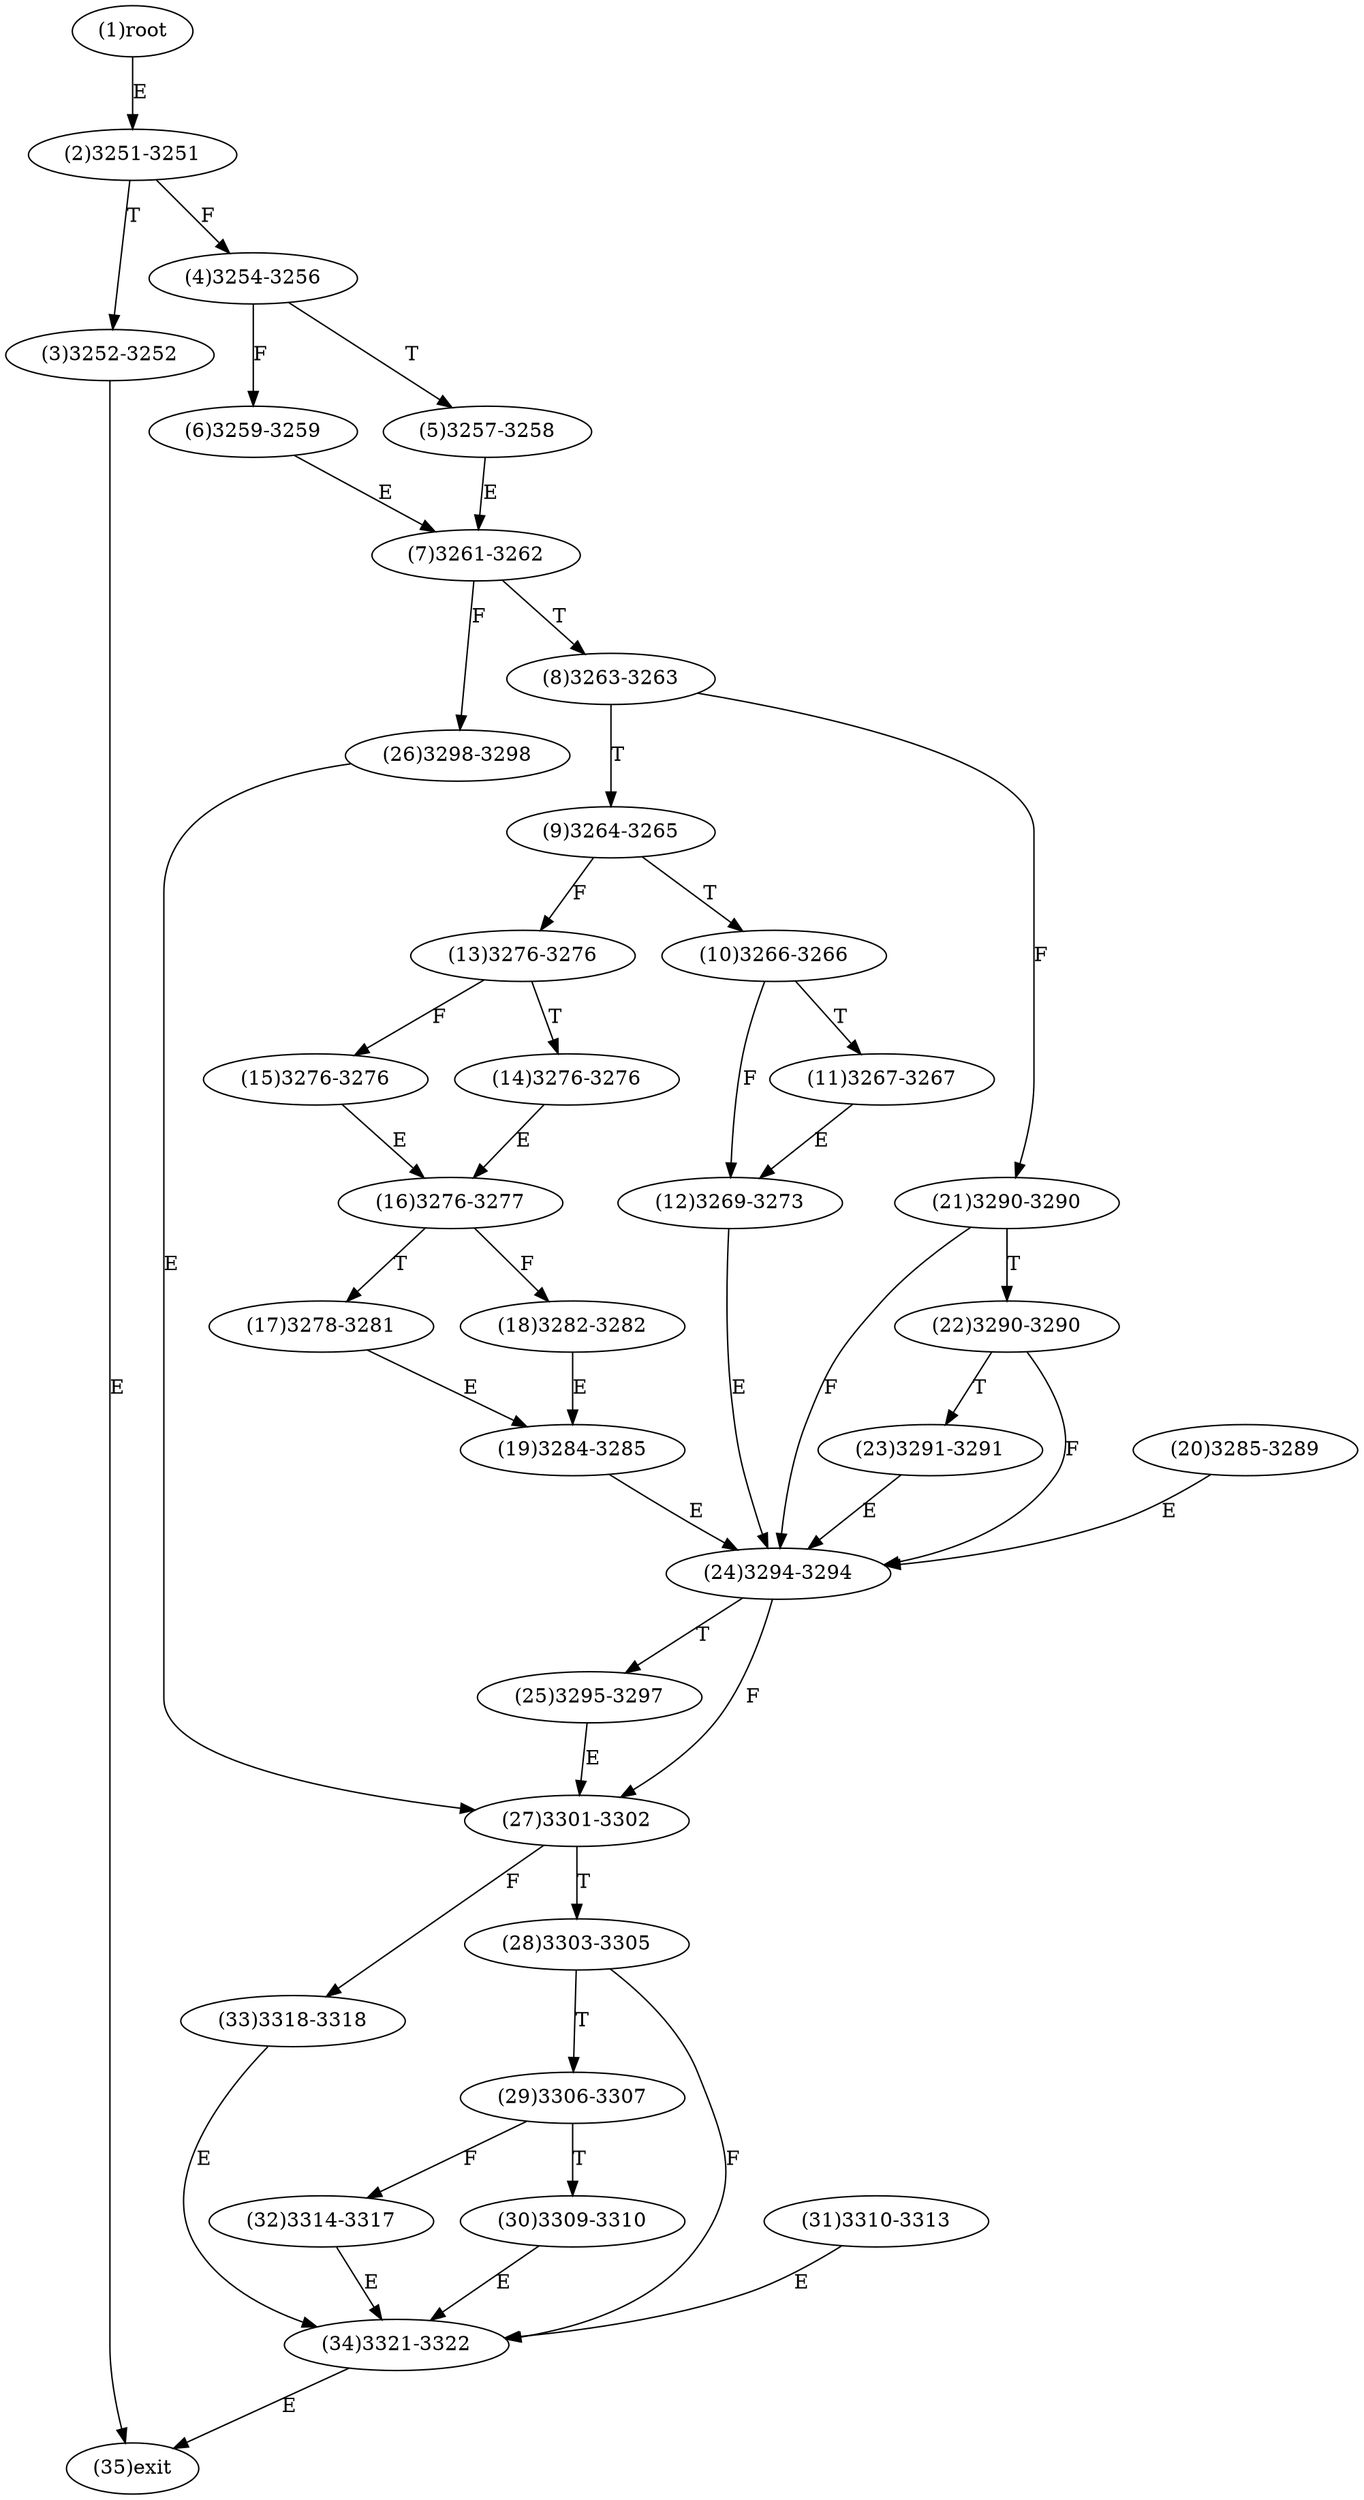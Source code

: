 digraph "" { 
1[ label="(1)root"];
2[ label="(2)3251-3251"];
3[ label="(3)3252-3252"];
4[ label="(4)3254-3256"];
5[ label="(5)3257-3258"];
6[ label="(6)3259-3259"];
7[ label="(7)3261-3262"];
8[ label="(8)3263-3263"];
9[ label="(9)3264-3265"];
10[ label="(10)3266-3266"];
11[ label="(11)3267-3267"];
12[ label="(12)3269-3273"];
13[ label="(13)3276-3276"];
14[ label="(14)3276-3276"];
15[ label="(15)3276-3276"];
17[ label="(17)3278-3281"];
16[ label="(16)3276-3277"];
19[ label="(19)3284-3285"];
18[ label="(18)3282-3282"];
21[ label="(21)3290-3290"];
20[ label="(20)3285-3289"];
23[ label="(23)3291-3291"];
22[ label="(22)3290-3290"];
25[ label="(25)3295-3297"];
24[ label="(24)3294-3294"];
27[ label="(27)3301-3302"];
26[ label="(26)3298-3298"];
29[ label="(29)3306-3307"];
28[ label="(28)3303-3305"];
31[ label="(31)3310-3313"];
30[ label="(30)3309-3310"];
34[ label="(34)3321-3322"];
35[ label="(35)exit"];
32[ label="(32)3314-3317"];
33[ label="(33)3318-3318"];
1->2[ label="E"];
2->4[ label="F"];
2->3[ label="T"];
3->35[ label="E"];
4->6[ label="F"];
4->5[ label="T"];
5->7[ label="E"];
6->7[ label="E"];
7->26[ label="F"];
7->8[ label="T"];
8->21[ label="F"];
8->9[ label="T"];
9->13[ label="F"];
9->10[ label="T"];
10->12[ label="F"];
10->11[ label="T"];
11->12[ label="E"];
12->24[ label="E"];
13->15[ label="F"];
13->14[ label="T"];
14->16[ label="E"];
15->16[ label="E"];
16->18[ label="F"];
16->17[ label="T"];
17->19[ label="E"];
18->19[ label="E"];
19->24[ label="E"];
20->24[ label="E"];
21->24[ label="F"];
21->22[ label="T"];
22->24[ label="F"];
22->23[ label="T"];
23->24[ label="E"];
24->27[ label="F"];
24->25[ label="T"];
25->27[ label="E"];
26->27[ label="E"];
27->33[ label="F"];
27->28[ label="T"];
28->34[ label="F"];
28->29[ label="T"];
29->32[ label="F"];
29->30[ label="T"];
30->34[ label="E"];
31->34[ label="E"];
32->34[ label="E"];
33->34[ label="E"];
34->35[ label="E"];
}